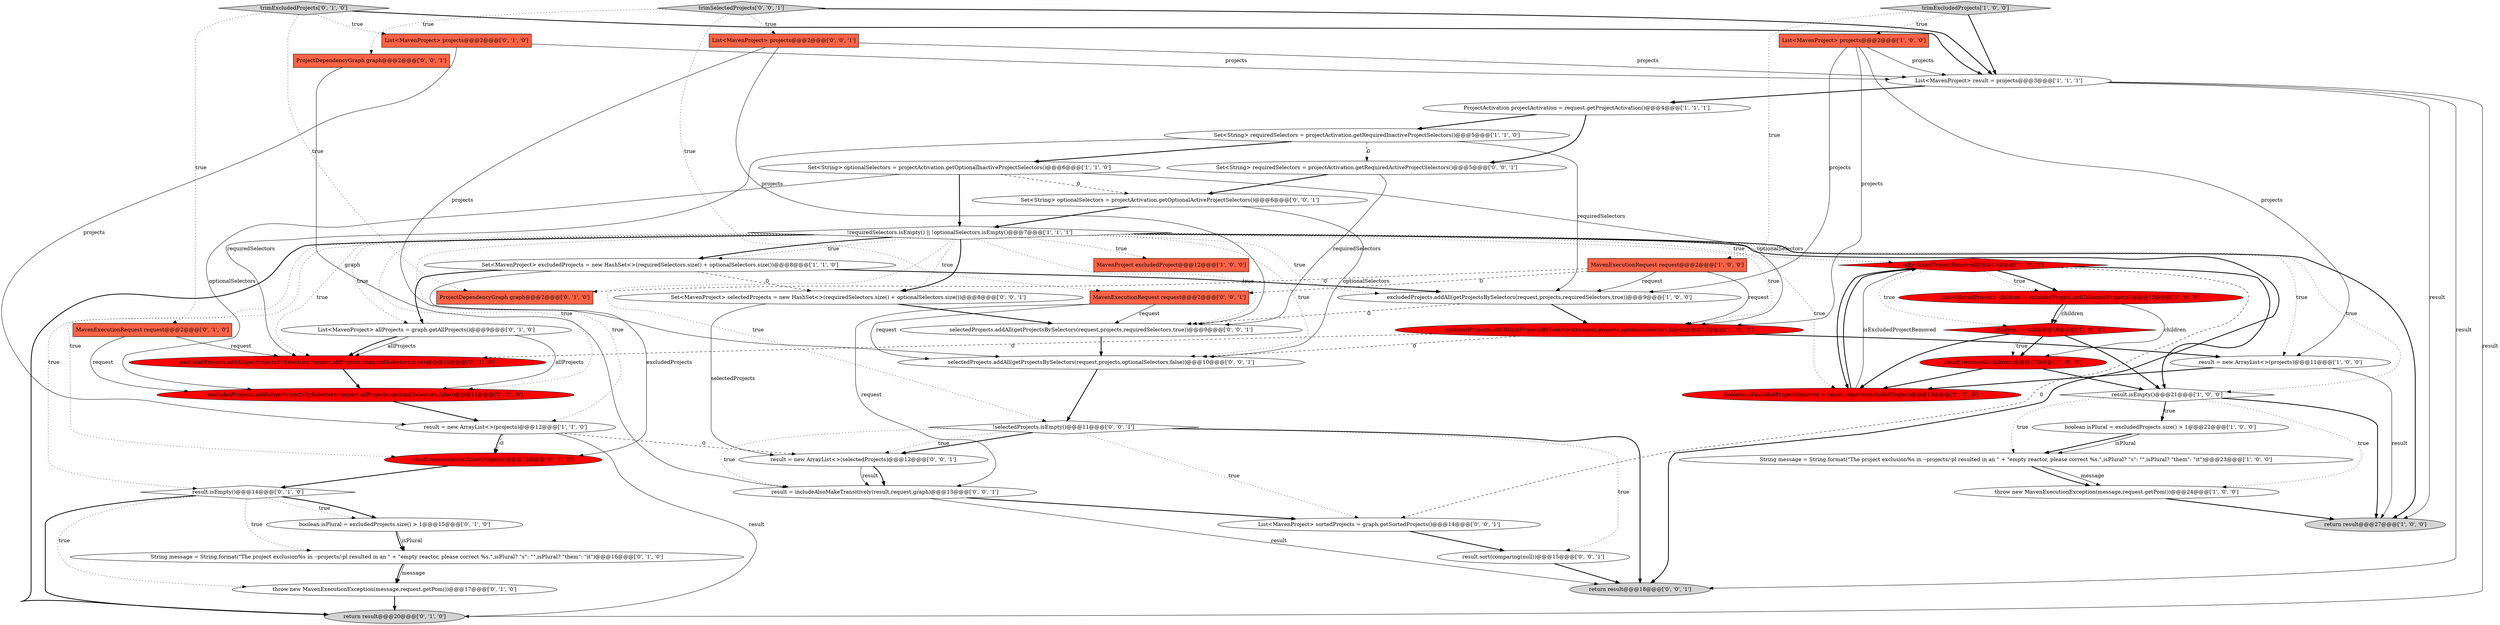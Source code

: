 digraph {
31 [style = filled, label = "excludedProjects.addAll(getProjectsBySelectors(request,allProjects,requiredSelectors,true))@@@10@@@['0', '1', '0']", fillcolor = red, shape = ellipse image = "AAA1AAABBB2BBB"];
51 [style = filled, label = "result = new ArrayList<>(selectedProjects)@@@12@@@['0', '0', '1']", fillcolor = white, shape = ellipse image = "AAA0AAABBB3BBB"];
18 [style = filled, label = "trimExcludedProjects['1', '0', '0']", fillcolor = lightgray, shape = diamond image = "AAA0AAABBB1BBB"];
40 [style = filled, label = "Set<String> requiredSelectors = projectActivation.getRequiredActiveProjectSelectors()@@@5@@@['0', '0', '1']", fillcolor = white, shape = ellipse image = "AAA0AAABBB3BBB"];
19 [style = filled, label = "return result@@@27@@@['1', '0', '0']", fillcolor = lightgray, shape = ellipse image = "AAA0AAABBB1BBB"];
17 [style = filled, label = "Set<String> optionalSelectors = projectActivation.getOptionalInactiveProjectSelectors()@@@6@@@['1', '1', '0']", fillcolor = white, shape = ellipse image = "AAA0AAABBB1BBB"];
37 [style = filled, label = "ProjectDependencyGraph graph@@@2@@@['0', '0', '1']", fillcolor = tomato, shape = box image = "AAA0AAABBB3BBB"];
46 [style = filled, label = "Set<String> optionalSelectors = projectActivation.getOptionalActiveProjectSelectors()@@@6@@@['0', '0', '1']", fillcolor = white, shape = ellipse image = "AAA0AAABBB3BBB"];
9 [style = filled, label = "result.isEmpty()@@@21@@@['1', '0', '0']", fillcolor = white, shape = diamond image = "AAA0AAABBB1BBB"];
1 [style = filled, label = "MavenProject excludedProject@@@12@@@['1', '0', '0']", fillcolor = tomato, shape = box image = "AAA0AAABBB1BBB"];
39 [style = filled, label = "!selectedProjects.isEmpty()@@@11@@@['0', '0', '1']", fillcolor = white, shape = diamond image = "AAA0AAABBB3BBB"];
44 [style = filled, label = "result.sort(comparing(null))@@@15@@@['0', '0', '1']", fillcolor = white, shape = ellipse image = "AAA0AAABBB3BBB"];
35 [style = filled, label = "ProjectDependencyGraph graph@@@2@@@['0', '1', '0']", fillcolor = tomato, shape = box image = "AAA1AAABBB2BBB"];
24 [style = filled, label = "result.removeAll(excludedProjects)@@@13@@@['0', '1', '0']", fillcolor = red, shape = ellipse image = "AAA1AAABBB2BBB"];
26 [style = filled, label = "List<MavenProject> projects@@@2@@@['0', '1', '0']", fillcolor = tomato, shape = box image = "AAA0AAABBB2BBB"];
34 [style = filled, label = "return result@@@20@@@['0', '1', '0']", fillcolor = lightgray, shape = ellipse image = "AAA0AAABBB2BBB"];
2 [style = filled, label = "List<MavenProject> children = excludedProject.getCollectedProjects()@@@15@@@['1', '0', '0']", fillcolor = red, shape = ellipse image = "AAA1AAABBB1BBB"];
25 [style = filled, label = "boolean isPlural = excludedProjects.size() > 1@@@15@@@['0', '1', '0']", fillcolor = white, shape = ellipse image = "AAA0AAABBB2BBB"];
11 [style = filled, label = "String message = String.format(\"The project exclusion%s in --projects/-pl resulted in an \" + \"empty reactor, please correct %s.\",isPlural? \"s\": \"\",isPlural? \"them\": \"it\")@@@23@@@['1', '0', '0']", fillcolor = white, shape = ellipse image = "AAA0AAABBB1BBB"];
47 [style = filled, label = "MavenExecutionRequest request@@@2@@@['0', '0', '1']", fillcolor = tomato, shape = box image = "AAA0AAABBB3BBB"];
41 [style = filled, label = "trimSelectedProjects['0', '0', '1']", fillcolor = lightgray, shape = diamond image = "AAA0AAABBB3BBB"];
13 [style = filled, label = "MavenExecutionRequest request@@@2@@@['1', '0', '0']", fillcolor = tomato, shape = box image = "AAA1AAABBB1BBB"];
43 [style = filled, label = "result = includeAlsoMakeTransitively(result,request,graph)@@@13@@@['0', '0', '1']", fillcolor = white, shape = ellipse image = "AAA0AAABBB3BBB"];
20 [style = filled, label = "ProjectActivation projectActivation = request.getProjectActivation()@@@4@@@['1', '1', '1']", fillcolor = white, shape = ellipse image = "AAA0AAABBB1BBB"];
10 [style = filled, label = "boolean isExcludedProjectRemoved = result.remove(excludedProject)@@@13@@@['1', '0', '0']", fillcolor = red, shape = ellipse image = "AAA1AAABBB1BBB"];
28 [style = filled, label = "List<MavenProject> allProjects = graph.getAllProjects()@@@9@@@['0', '1', '0']", fillcolor = white, shape = ellipse image = "AAA0AAABBB2BBB"];
30 [style = filled, label = "trimExcludedProjects['0', '1', '0']", fillcolor = lightgray, shape = diamond image = "AAA0AAABBB2BBB"];
50 [style = filled, label = "Set<MavenProject> selectedProjects = new HashSet<>(requiredSelectors.size() + optionalSelectors.size())@@@8@@@['0', '0', '1']", fillcolor = white, shape = ellipse image = "AAA0AAABBB3BBB"];
6 [style = filled, label = "!requiredSelectors.isEmpty() || !optionalSelectors.isEmpty()@@@7@@@['1', '1', '1']", fillcolor = white, shape = diamond image = "AAA0AAABBB1BBB"];
32 [style = filled, label = "String message = String.format(\"The project exclusion%s in --projects/-pl resulted in an \" + \"empty reactor, please correct %s.\",isPlural? \"s\": \"\",isPlural? \"them\": \"it\")@@@16@@@['0', '1', '0']", fillcolor = white, shape = ellipse image = "AAA0AAABBB2BBB"];
12 [style = filled, label = "excludedProjects.addAll(getProjectsBySelectors(request,projects,requiredSelectors,true))@@@9@@@['1', '0', '0']", fillcolor = white, shape = ellipse image = "AAA0AAABBB1BBB"];
33 [style = filled, label = "throw new MavenExecutionException(message,request.getPom())@@@17@@@['0', '1', '0']", fillcolor = white, shape = ellipse image = "AAA0AAABBB2BBB"];
4 [style = filled, label = "List<MavenProject> projects@@@2@@@['1', '0', '0']", fillcolor = tomato, shape = box image = "AAA0AAABBB1BBB"];
38 [style = filled, label = "selectedProjects.addAll(getProjectsBySelectors(request,projects,requiredSelectors,true))@@@9@@@['0', '0', '1']", fillcolor = white, shape = ellipse image = "AAA0AAABBB3BBB"];
16 [style = filled, label = "Set<String> requiredSelectors = projectActivation.getRequiredInactiveProjectSelectors()@@@5@@@['1', '1', '0']", fillcolor = white, shape = ellipse image = "AAA0AAABBB1BBB"];
29 [style = filled, label = "MavenExecutionRequest request@@@2@@@['0', '1', '0']", fillcolor = tomato, shape = box image = "AAA0AAABBB2BBB"];
36 [style = filled, label = "excludedProjects.addAll(getProjectsBySelectors(request,allProjects,optionalSelectors,false))@@@11@@@['0', '1', '0']", fillcolor = red, shape = ellipse image = "AAA1AAABBB2BBB"];
14 [style = filled, label = "Set<MavenProject> excludedProjects = new HashSet<>(requiredSelectors.size() + optionalSelectors.size())@@@8@@@['1', '1', '0']", fillcolor = white, shape = ellipse image = "AAA0AAABBB1BBB"];
42 [style = filled, label = "return result@@@18@@@['0', '0', '1']", fillcolor = lightgray, shape = ellipse image = "AAA0AAABBB3BBB"];
49 [style = filled, label = "List<MavenProject> sortedProjects = graph.getSortedProjects()@@@14@@@['0', '0', '1']", fillcolor = white, shape = ellipse image = "AAA0AAABBB3BBB"];
21 [style = filled, label = "excludedProjects.addAll(getProjectsBySelectors(request,projects,optionalSelectors,false))@@@10@@@['1', '0', '0']", fillcolor = red, shape = ellipse image = "AAA1AAABBB1BBB"];
48 [style = filled, label = "selectedProjects.addAll(getProjectsBySelectors(request,projects,optionalSelectors,false))@@@10@@@['0', '0', '1']", fillcolor = white, shape = ellipse image = "AAA0AAABBB3BBB"];
45 [style = filled, label = "List<MavenProject> projects@@@2@@@['0', '0', '1']", fillcolor = tomato, shape = box image = "AAA0AAABBB3BBB"];
22 [style = filled, label = "children != null@@@16@@@['1', '0', '0']", fillcolor = red, shape = diamond image = "AAA1AAABBB1BBB"];
0 [style = filled, label = "List<MavenProject> result = projects@@@3@@@['1', '1', '1']", fillcolor = white, shape = ellipse image = "AAA0AAABBB1BBB"];
23 [style = filled, label = "boolean isPlural = excludedProjects.size() > 1@@@22@@@['1', '0', '0']", fillcolor = white, shape = ellipse image = "AAA0AAABBB1BBB"];
3 [style = filled, label = "throw new MavenExecutionException(message,request.getPom())@@@24@@@['1', '0', '0']", fillcolor = white, shape = ellipse image = "AAA0AAABBB1BBB"];
5 [style = filled, label = "result = new ArrayList<>(projects)@@@11@@@['1', '0', '0']", fillcolor = white, shape = ellipse image = "AAA0AAABBB1BBB"];
15 [style = filled, label = "isExcludedProjectRemoved@@@14@@@['1', '0', '0']", fillcolor = red, shape = diamond image = "AAA1AAABBB1BBB"];
27 [style = filled, label = "result.isEmpty()@@@14@@@['0', '1', '0']", fillcolor = white, shape = diamond image = "AAA0AAABBB2BBB"];
7 [style = filled, label = "result = new ArrayList<>(projects)@@@12@@@['1', '1', '0']", fillcolor = white, shape = ellipse image = "AAA0AAABBB1BBB"];
8 [style = filled, label = "result.removeAll(children)@@@17@@@['1', '0', '0']", fillcolor = red, shape = ellipse image = "AAA1AAABBB1BBB"];
12->38 [style = dashed, label="0"];
8->10 [style = bold, label=""];
41->0 [style = bold, label=""];
15->10 [style = bold, label=""];
27->32 [style = dotted, label="true"];
6->31 [style = dotted, label="true"];
16->12 [style = solid, label="requiredSelectors"];
28->36 [style = solid, label="allProjects"];
27->33 [style = dotted, label="true"];
6->39 [style = dotted, label="true"];
6->1 [style = dotted, label="true"];
14->28 [style = bold, label=""];
45->0 [style = solid, label="projects"];
48->39 [style = bold, label=""];
6->38 [style = dotted, label="true"];
22->8 [style = bold, label=""];
20->16 [style = bold, label=""];
3->19 [style = bold, label=""];
39->51 [style = bold, label=""];
6->48 [style = dotted, label="true"];
17->46 [style = dashed, label="0"];
0->42 [style = solid, label="result"];
21->48 [style = dashed, label="0"];
40->38 [style = solid, label="requiredSelectors"];
37->43 [style = solid, label="graph"];
4->5 [style = solid, label="projects"];
24->27 [style = bold, label=""];
18->0 [style = bold, label=""];
27->25 [style = bold, label=""];
18->13 [style = dotted, label="true"];
6->15 [style = dotted, label="true"];
5->10 [style = bold, label=""];
4->12 [style = solid, label="projects"];
4->0 [style = solid, label="projects"];
0->19 [style = solid, label="result"];
27->25 [style = dotted, label="true"];
47->48 [style = solid, label="request"];
12->21 [style = bold, label=""];
15->2 [style = dotted, label="true"];
46->6 [style = bold, label=""];
22->9 [style = bold, label=""];
25->32 [style = solid, label="isPlural"];
16->17 [style = bold, label=""];
29->36 [style = solid, label="request"];
39->43 [style = dotted, label="true"];
28->31 [style = solid, label="allProjects"];
32->33 [style = solid, label="message"];
16->31 [style = solid, label="requiredSelectors"];
30->29 [style = dotted, label="true"];
7->24 [style = bold, label=""];
6->14 [style = dotted, label="true"];
15->9 [style = bold, label=""];
39->44 [style = dotted, label="true"];
7->34 [style = solid, label="result"];
6->7 [style = dotted, label="true"];
0->20 [style = bold, label=""];
7->51 [style = dashed, label="0"];
6->12 [style = dotted, label="true"];
39->42 [style = bold, label=""];
39->51 [style = dotted, label="true"];
16->40 [style = dashed, label="0"];
9->3 [style = dotted, label="true"];
6->24 [style = dotted, label="true"];
44->42 [style = bold, label=""];
17->36 [style = solid, label="optionalSelectors"];
29->31 [style = solid, label="request"];
6->34 [style = bold, label=""];
13->35 [style = dashed, label="0"];
0->34 [style = solid, label="result"];
17->6 [style = bold, label=""];
28->31 [style = bold, label=""];
49->44 [style = bold, label=""];
9->11 [style = dotted, label="true"];
39->49 [style = dotted, label="true"];
6->42 [style = bold, label=""];
11->3 [style = solid, label="message"];
31->36 [style = bold, label=""];
14->24 [style = solid, label="excludedProjects"];
13->12 [style = solid, label="request"];
41->37 [style = dotted, label="true"];
38->48 [style = bold, label=""];
6->50 [style = dotted, label="true"];
32->33 [style = bold, label=""];
47->43 [style = solid, label="request"];
6->10 [style = dotted, label="true"];
21->31 [style = dashed, label="0"];
21->5 [style = bold, label=""];
27->34 [style = bold, label=""];
6->9 [style = dotted, label="true"];
11->3 [style = bold, label=""];
9->23 [style = dotted, label="true"];
41->47 [style = dotted, label="true"];
22->10 [style = bold, label=""];
2->22 [style = solid, label="children"];
9->19 [style = bold, label=""];
51->43 [style = bold, label=""];
30->0 [style = bold, label=""];
6->21 [style = dotted, label="true"];
23->11 [style = bold, label=""];
6->27 [style = dotted, label="true"];
26->7 [style = solid, label="projects"];
14->50 [style = dashed, label="0"];
45->38 [style = solid, label="projects"];
13->21 [style = solid, label="request"];
15->2 [style = bold, label=""];
47->38 [style = solid, label="request"];
26->0 [style = solid, label="projects"];
10->15 [style = bold, label=""];
6->36 [style = dotted, label="true"];
5->19 [style = solid, label="result"];
17->21 [style = solid, label="optionalSelectors"];
23->11 [style = solid, label="isPlural"];
25->32 [style = bold, label=""];
46->48 [style = solid, label="optionalSelectors"];
15->22 [style = dotted, label="true"];
51->43 [style = solid, label="result"];
6->19 [style = bold, label=""];
30->26 [style = dotted, label="true"];
41->45 [style = dotted, label="true"];
50->51 [style = solid, label="selectedProjects"];
6->28 [style = dotted, label="true"];
40->46 [style = bold, label=""];
10->15 [style = solid, label="isExcludedProjectRemoved"];
6->14 [style = bold, label=""];
9->23 [style = bold, label=""];
20->40 [style = bold, label=""];
22->8 [style = dotted, label="true"];
50->38 [style = bold, label=""];
7->24 [style = dashed, label="0"];
36->7 [style = bold, label=""];
30->35 [style = dotted, label="true"];
15->49 [style = dashed, label="0"];
14->12 [style = bold, label=""];
6->50 [style = bold, label=""];
8->9 [style = bold, label=""];
4->21 [style = solid, label="projects"];
2->8 [style = solid, label="children"];
43->42 [style = solid, label="result"];
45->48 [style = solid, label="projects"];
43->49 [style = bold, label=""];
13->47 [style = dashed, label="0"];
18->4 [style = dotted, label="true"];
2->22 [style = bold, label=""];
33->34 [style = bold, label=""];
6->5 [style = dotted, label="true"];
}
